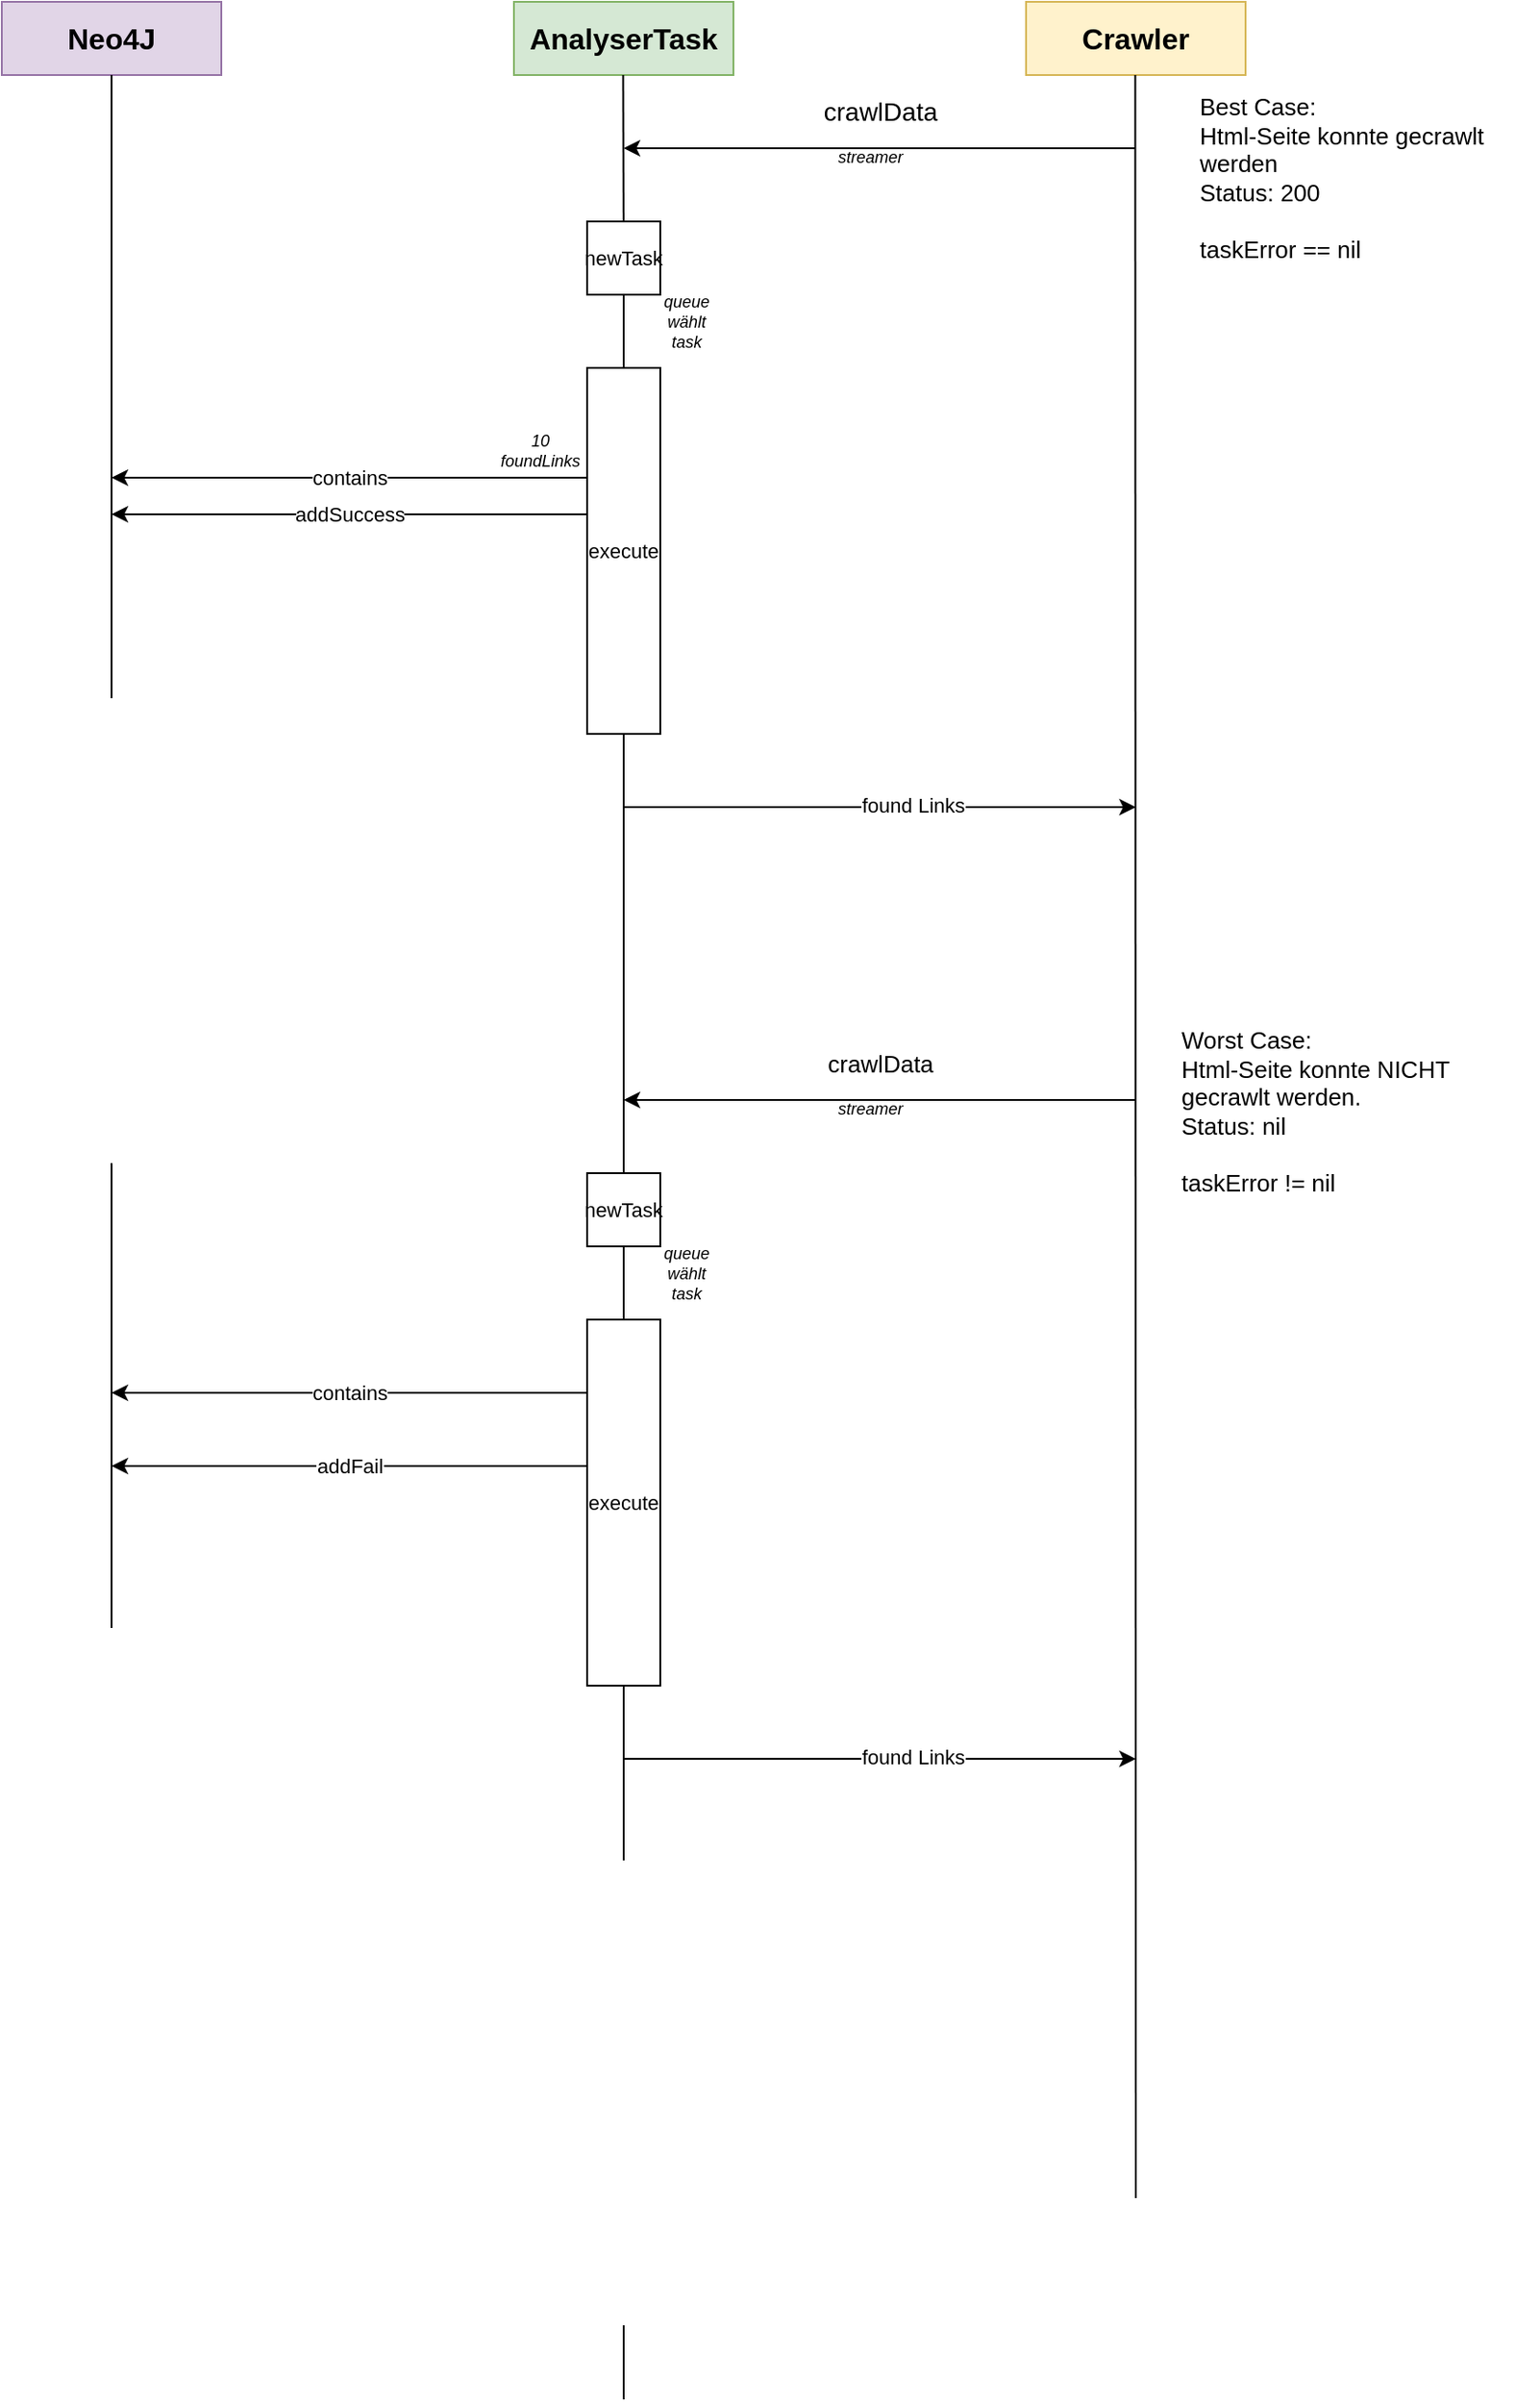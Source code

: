 <mxfile version="12.9.13"><diagram id="KNn194hnKdxawrS2RESG" name="Page-1"><mxGraphModel dx="1554" dy="785" grid="1" gridSize="10" guides="1" tooltips="1" connect="1" arrows="1" fold="1" page="1" pageScale="1" pageWidth="827" pageHeight="1169" math="0" shadow="0"><root><mxCell id="0"/><mxCell id="1" parent="0"/><mxCell id="LrJKrSyzFZ_5lLFZNOs8-1" value="AnalyserTask" style="rounded=0;whiteSpace=wrap;html=1;fillColor=#d5e8d4;strokeColor=#82b366;fontSize=16;fontStyle=1" vertex="1" parent="1"><mxGeometry x="320" y="80" width="120" height="40" as="geometry"/></mxCell><mxCell id="LrJKrSyzFZ_5lLFZNOs8-2" value="Neo4J" style="rounded=0;whiteSpace=wrap;html=1;fillColor=#e1d5e7;strokeColor=#9673a6;fontSize=16;fontStyle=1" vertex="1" parent="1"><mxGeometry x="40" y="80" width="120" height="40" as="geometry"/></mxCell><mxCell id="LrJKrSyzFZ_5lLFZNOs8-4" value="Crawler" style="rounded=0;whiteSpace=wrap;html=1;fillColor=#fff2cc;strokeColor=#d6b656;fontSize=16;fontStyle=1" vertex="1" parent="1"><mxGeometry x="600" y="80" width="120" height="40" as="geometry"/></mxCell><mxCell id="LrJKrSyzFZ_5lLFZNOs8-6" value="" style="endArrow=none;html=1;fontSize=16;entryX=0.5;entryY=1;entryDx=0;entryDy=0;" edge="1" parent="1" target="LrJKrSyzFZ_5lLFZNOs8-2"><mxGeometry width="50" height="50" relative="1" as="geometry"><mxPoint x="100" y="1330" as="sourcePoint"/><mxPoint x="470" y="330" as="targetPoint"/></mxGeometry></mxCell><mxCell id="LrJKrSyzFZ_5lLFZNOs8-7" value="" style="endArrow=none;html=1;fontSize=16;entryX=0.5;entryY=1;entryDx=0;entryDy=0;" edge="1" parent="1" source="LrJKrSyzFZ_5lLFZNOs8-11"><mxGeometry width="50" height="50" relative="1" as="geometry"><mxPoint x="379.71" y="680" as="sourcePoint"/><mxPoint x="379.71" y="120" as="targetPoint"/></mxGeometry></mxCell><mxCell id="LrJKrSyzFZ_5lLFZNOs8-8" value="" style="endArrow=none;html=1;fontSize=16;entryX=0.5;entryY=1;entryDx=0;entryDy=0;" edge="1" parent="1"><mxGeometry width="50" height="50" relative="1" as="geometry"><mxPoint x="660" y="1280" as="sourcePoint"/><mxPoint x="659.71" y="120" as="targetPoint"/></mxGeometry></mxCell><mxCell id="LrJKrSyzFZ_5lLFZNOs8-9" value="" style="endArrow=classic;html=1;fontSize=16;" edge="1" parent="1"><mxGeometry width="50" height="50" relative="1" as="geometry"><mxPoint x="660" y="160" as="sourcePoint"/><mxPoint x="380" y="160" as="targetPoint"/></mxGeometry></mxCell><mxCell id="LrJKrSyzFZ_5lLFZNOs8-10" value="crawlData" style="edgeLabel;html=1;align=center;verticalAlign=middle;resizable=0;points=[];fontSize=14;" vertex="1" connectable="0" parent="LrJKrSyzFZ_5lLFZNOs8-9"><mxGeometry x="0.266" relative="1" as="geometry"><mxPoint x="37.14" y="-20" as="offset"/></mxGeometry></mxCell><mxCell id="LrJKrSyzFZ_5lLFZNOs8-12" value="streamer" style="text;html=1;strokeColor=none;fillColor=none;align=center;verticalAlign=middle;whiteSpace=wrap;rounded=0;fontSize=9;fontStyle=2" vertex="1" parent="1"><mxGeometry x="500" y="160" width="30" height="10" as="geometry"/></mxCell><mxCell id="LrJKrSyzFZ_5lLFZNOs8-11" value="newTask" style="rounded=0;whiteSpace=wrap;html=1;fontSize=11;" vertex="1" parent="1"><mxGeometry x="360" y="200" width="40" height="40" as="geometry"/></mxCell><mxCell id="LrJKrSyzFZ_5lLFZNOs8-13" value="" style="endArrow=none;html=1;fontSize=16;entryX=0.5;entryY=1;entryDx=0;entryDy=0;" edge="1" parent="1" target="LrJKrSyzFZ_5lLFZNOs8-11"><mxGeometry width="50" height="50" relative="1" as="geometry"><mxPoint x="380" y="1390" as="sourcePoint"/><mxPoint x="379.71" y="120" as="targetPoint"/></mxGeometry></mxCell><mxCell id="LrJKrSyzFZ_5lLFZNOs8-14" value="execute" style="rounded=0;whiteSpace=wrap;html=1;fontSize=11;" vertex="1" parent="1"><mxGeometry x="360" y="280" width="40" height="200" as="geometry"/></mxCell><mxCell id="LrJKrSyzFZ_5lLFZNOs8-16" value="queue wählt task" style="text;html=1;strokeColor=none;fillColor=none;align=center;verticalAlign=middle;whiteSpace=wrap;rounded=0;fontSize=9;fontStyle=2" vertex="1" parent="1"><mxGeometry x="399" y="250" width="31" height="10" as="geometry"/></mxCell><mxCell id="LrJKrSyzFZ_5lLFZNOs8-17" style="edgeStyle=orthogonalEdgeStyle;rounded=0;orthogonalLoop=1;jettySize=auto;html=1;exitX=0.5;exitY=1;exitDx=0;exitDy=0;fontSize=11;" edge="1" parent="1" source="LrJKrSyzFZ_5lLFZNOs8-16" target="LrJKrSyzFZ_5lLFZNOs8-16"><mxGeometry relative="1" as="geometry"/></mxCell><mxCell id="LrJKrSyzFZ_5lLFZNOs8-19" value="addSuccess" style="endArrow=classic;html=1;fontSize=11;exitX=0;exitY=0.2;exitDx=0;exitDy=0;exitPerimeter=0;" edge="1" parent="1"><mxGeometry width="50" height="50" relative="1" as="geometry"><mxPoint x="360" y="360" as="sourcePoint"/><mxPoint x="100" y="360" as="targetPoint"/><Array as="points"><mxPoint x="230" y="360"/></Array></mxGeometry></mxCell><mxCell id="LrJKrSyzFZ_5lLFZNOs8-20" value="" style="endArrow=classic;html=1;fontSize=11;" edge="1" parent="1"><mxGeometry width="50" height="50" relative="1" as="geometry"><mxPoint x="380" y="520" as="sourcePoint"/><mxPoint x="660" y="520" as="targetPoint"/></mxGeometry></mxCell><mxCell id="LrJKrSyzFZ_5lLFZNOs8-21" value="found Links" style="edgeLabel;html=1;align=center;verticalAlign=middle;resizable=0;points=[];fontSize=11;" vertex="1" connectable="0" parent="LrJKrSyzFZ_5lLFZNOs8-20"><mxGeometry x="0.128" y="1" relative="1" as="geometry"><mxPoint as="offset"/></mxGeometry></mxCell><mxCell id="LrJKrSyzFZ_5lLFZNOs8-22" value="" style="endArrow=classic;html=1;fontSize=16;" edge="1" parent="1"><mxGeometry width="50" height="50" relative="1" as="geometry"><mxPoint x="660" y="680" as="sourcePoint"/><mxPoint x="380" y="680" as="targetPoint"/></mxGeometry></mxCell><mxCell id="LrJKrSyzFZ_5lLFZNOs8-23" value="crawlData" style="edgeLabel;html=1;align=center;verticalAlign=middle;resizable=0;points=[];fontSize=13;" vertex="1" connectable="0" parent="LrJKrSyzFZ_5lLFZNOs8-22"><mxGeometry x="0.266" relative="1" as="geometry"><mxPoint x="37.14" y="-20" as="offset"/></mxGeometry></mxCell><mxCell id="LrJKrSyzFZ_5lLFZNOs8-24" value="streamer" style="text;html=1;strokeColor=none;fillColor=none;align=center;verticalAlign=middle;whiteSpace=wrap;rounded=0;fontSize=9;fontStyle=2" vertex="1" parent="1"><mxGeometry x="500" y="680" width="30" height="10" as="geometry"/></mxCell><mxCell id="LrJKrSyzFZ_5lLFZNOs8-25" value="newTask" style="rounded=0;whiteSpace=wrap;html=1;fontSize=11;" vertex="1" parent="1"><mxGeometry x="360" y="720" width="40" height="40" as="geometry"/></mxCell><mxCell id="LrJKrSyzFZ_5lLFZNOs8-26" value="execute" style="rounded=0;whiteSpace=wrap;html=1;fontSize=11;" vertex="1" parent="1"><mxGeometry x="360" y="800" width="40" height="200" as="geometry"/></mxCell><mxCell id="LrJKrSyzFZ_5lLFZNOs8-27" value="queue wählt task" style="text;html=1;strokeColor=none;fillColor=none;align=center;verticalAlign=middle;whiteSpace=wrap;rounded=0;fontSize=9;fontStyle=2" vertex="1" parent="1"><mxGeometry x="399" y="770" width="31" height="10" as="geometry"/></mxCell><mxCell id="LrJKrSyzFZ_5lLFZNOs8-28" style="edgeStyle=orthogonalEdgeStyle;rounded=0;orthogonalLoop=1;jettySize=auto;html=1;exitX=0.5;exitY=1;exitDx=0;exitDy=0;fontSize=11;" edge="1" parent="1" source="LrJKrSyzFZ_5lLFZNOs8-27" target="LrJKrSyzFZ_5lLFZNOs8-27"><mxGeometry relative="1" as="geometry"/></mxCell><mxCell id="LrJKrSyzFZ_5lLFZNOs8-29" value="contains" style="endArrow=classic;html=1;fontSize=11;exitX=0;exitY=0.2;exitDx=0;exitDy=0;exitPerimeter=0;" edge="1" parent="1" source="LrJKrSyzFZ_5lLFZNOs8-26"><mxGeometry width="50" height="50" relative="1" as="geometry"><mxPoint x="300" y="900" as="sourcePoint"/><mxPoint x="100" y="840" as="targetPoint"/><Array as="points"><mxPoint x="230" y="840"/></Array></mxGeometry></mxCell><mxCell id="LrJKrSyzFZ_5lLFZNOs8-30" value="addFail" style="endArrow=classic;html=1;fontSize=11;exitX=0;exitY=0.2;exitDx=0;exitDy=0;exitPerimeter=0;" edge="1" parent="1"><mxGeometry width="50" height="50" relative="1" as="geometry"><mxPoint x="360" y="880" as="sourcePoint"/><mxPoint x="100" y="880" as="targetPoint"/><Array as="points"><mxPoint x="230" y="880"/></Array></mxGeometry></mxCell><mxCell id="LrJKrSyzFZ_5lLFZNOs8-31" value="" style="endArrow=classic;html=1;fontSize=11;" edge="1" parent="1"><mxGeometry width="50" height="50" relative="1" as="geometry"><mxPoint x="380" y="1040" as="sourcePoint"/><mxPoint x="660" y="1040" as="targetPoint"/></mxGeometry></mxCell><mxCell id="LrJKrSyzFZ_5lLFZNOs8-32" value="found Links" style="edgeLabel;html=1;align=center;verticalAlign=middle;resizable=0;points=[];fontSize=11;" vertex="1" connectable="0" parent="LrJKrSyzFZ_5lLFZNOs8-31"><mxGeometry x="0.128" y="1" relative="1" as="geometry"><mxPoint as="offset"/></mxGeometry></mxCell><mxCell id="LrJKrSyzFZ_5lLFZNOs8-33" value="&lt;div&gt;Best Case: &lt;br&gt;&lt;/div&gt;&lt;div&gt;Html-Seite konnte gecrawlt werden&lt;/div&gt;&lt;div&gt;Status: 200&lt;/div&gt;&lt;div&gt;&lt;br&gt;&lt;/div&gt;&lt;div&gt;taskError == nil&lt;br&gt;&lt;/div&gt;" style="text;html=1;strokeColor=none;fillColor=none;spacing=5;spacingTop=-20;whiteSpace=wrap;overflow=hidden;rounded=0;fontSize=13;" vertex="1" parent="1"><mxGeometry x="690" y="140" width="190" height="120" as="geometry"/></mxCell><mxCell id="LrJKrSyzFZ_5lLFZNOs8-34" value="&lt;div&gt;Worst Case:&lt;/div&gt;&lt;div&gt;Html-Seite konnte NICHT gecrawlt werden.&lt;/div&gt;&lt;div&gt;Status: nil&lt;br&gt;&lt;/div&gt;&lt;div&gt;&lt;br&gt;&lt;/div&gt;&lt;div&gt;taskError != nil&lt;br&gt;&lt;/div&gt;" style="text;html=1;strokeColor=none;fillColor=none;spacing=5;spacingTop=-20;whiteSpace=wrap;overflow=hidden;rounded=0;fontSize=13;" vertex="1" parent="1"><mxGeometry x="680" y="650" width="190" height="120" as="geometry"/></mxCell><mxCell id="LrJKrSyzFZ_5lLFZNOs8-35" value="10 foundLinks" style="text;html=1;strokeColor=none;fillColor=none;align=center;verticalAlign=middle;whiteSpace=wrap;rounded=0;fontSize=9;fontStyle=2" vertex="1" parent="1"><mxGeometry x="309" y="320" width="51" height="10" as="geometry"/></mxCell><mxCell id="LrJKrSyzFZ_5lLFZNOs8-37" value="contains" style="endArrow=classic;html=1;fontSize=11;exitX=0;exitY=0.2;exitDx=0;exitDy=0;exitPerimeter=0;" edge="1" parent="1"><mxGeometry width="50" height="50" relative="1" as="geometry"><mxPoint x="360" y="340" as="sourcePoint"/><mxPoint x="100" y="340" as="targetPoint"/><Array as="points"><mxPoint x="230" y="340"/></Array></mxGeometry></mxCell></root></mxGraphModel></diagram></mxfile>